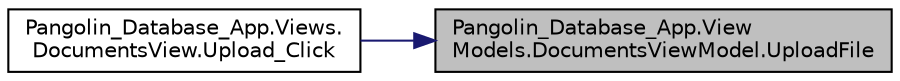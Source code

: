 digraph "Pangolin_Database_App.ViewModels.DocumentsViewModel.UploadFile"
{
 // LATEX_PDF_SIZE
  edge [fontname="Helvetica",fontsize="10",labelfontname="Helvetica",labelfontsize="10"];
  node [fontname="Helvetica",fontsize="10",shape=record];
  rankdir="RL";
  Node1 [label="Pangolin_Database_App.View\lModels.DocumentsViewModel.UploadFile",height=0.2,width=0.4,color="black", fillcolor="grey75", style="filled", fontcolor="black",tooltip=" "];
  Node1 -> Node2 [dir="back",color="midnightblue",fontsize="10",style="solid",fontname="Helvetica"];
  Node2 [label="Pangolin_Database_App.Views.\lDocumentsView.Upload_Click",height=0.2,width=0.4,color="black", fillcolor="white", style="filled",URL="$class_pangolin___database___app_1_1_views_1_1_documents_view.html#aa2ac67400d4a6699cab40f9731446074",tooltip=" "];
}
